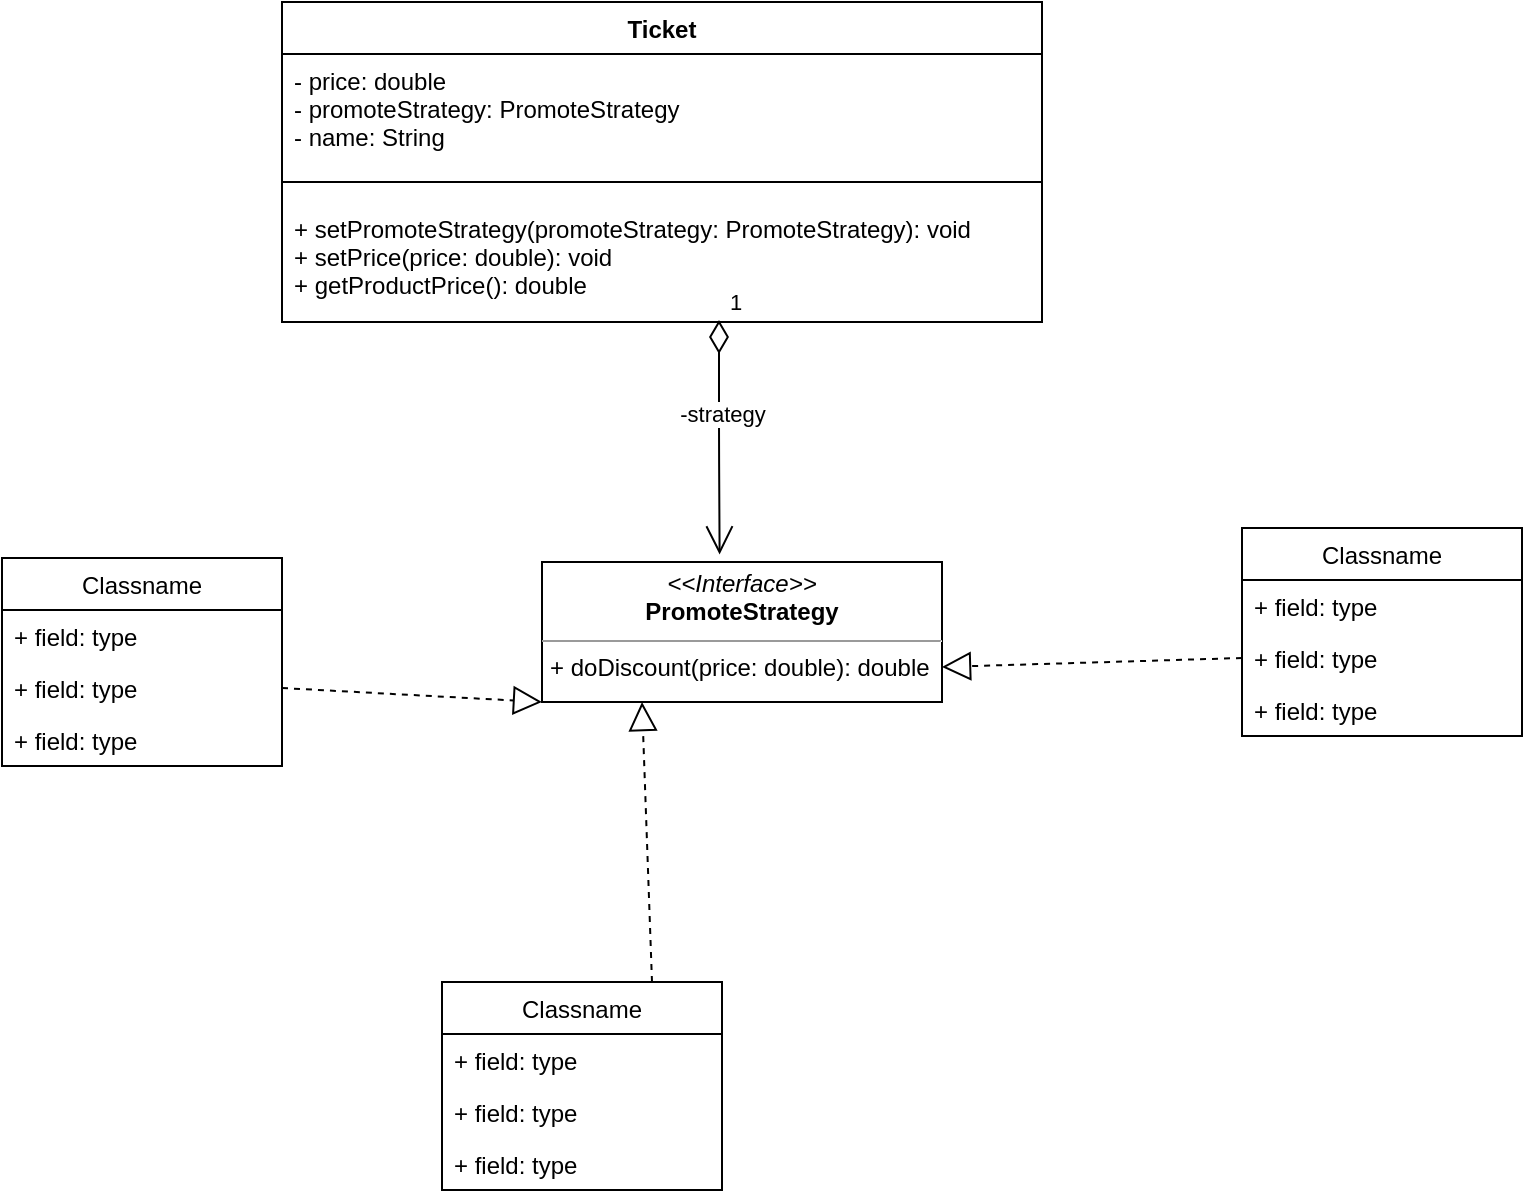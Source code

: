 <mxfile version="14.8.0" type="github">
  <diagram id="TlySPKfoBPXfZZhP2Spg" name="Page-1">
    <mxGraphModel dx="1182" dy="579" grid="1" gridSize="10" guides="1" tooltips="1" connect="1" arrows="1" fold="1" page="1" pageScale="1" pageWidth="850" pageHeight="1100" math="0" shadow="0">
      <root>
        <mxCell id="0" />
        <mxCell id="1" parent="0" />
        <mxCell id="dekPz9LR2Xum0HDTf_9A-2" value="Ticket&#xa;" style="swimlane;fontStyle=1;align=center;verticalAlign=top;childLayout=stackLayout;horizontal=1;startSize=26;horizontalStack=0;resizeParent=1;resizeParentMax=0;resizeLast=0;collapsible=1;marginBottom=0;" vertex="1" parent="1">
          <mxGeometry x="150" y="220" width="380" height="160" as="geometry" />
        </mxCell>
        <mxCell id="dekPz9LR2Xum0HDTf_9A-3" value="- price: double&#xa;- promoteStrategy: PromoteStrategy&#xa;- name: String" style="text;strokeColor=none;fillColor=none;align=left;verticalAlign=top;spacingLeft=4;spacingRight=4;overflow=hidden;rotatable=0;points=[[0,0.5],[1,0.5]];portConstraint=eastwest;" vertex="1" parent="dekPz9LR2Xum0HDTf_9A-2">
          <mxGeometry y="26" width="380" height="54" as="geometry" />
        </mxCell>
        <mxCell id="dekPz9LR2Xum0HDTf_9A-4" value="" style="line;strokeWidth=1;fillColor=none;align=left;verticalAlign=middle;spacingTop=-1;spacingLeft=3;spacingRight=3;rotatable=0;labelPosition=right;points=[];portConstraint=eastwest;" vertex="1" parent="dekPz9LR2Xum0HDTf_9A-2">
          <mxGeometry y="80" width="380" height="20" as="geometry" />
        </mxCell>
        <mxCell id="dekPz9LR2Xum0HDTf_9A-5" value="+ setPromoteStrategy(promoteStrategy: PromoteStrategy): void&#xa;+ setPrice(price: double): void &#xa;+ getProductPrice(): double" style="text;strokeColor=none;fillColor=none;align=left;verticalAlign=top;spacingLeft=4;spacingRight=4;overflow=hidden;rotatable=0;points=[[0,0.5],[1,0.5]];portConstraint=eastwest;" vertex="1" parent="dekPz9LR2Xum0HDTf_9A-2">
          <mxGeometry y="100" width="380" height="60" as="geometry" />
        </mxCell>
        <mxCell id="dekPz9LR2Xum0HDTf_9A-9" value="&lt;p style=&quot;margin: 0px ; margin-top: 4px ; text-align: center&quot;&gt;&lt;i&gt;&amp;lt;&amp;lt;Interface&amp;gt;&amp;gt;&lt;/i&gt;&lt;br&gt;&lt;b&gt;PromoteStrategy&lt;/b&gt;&lt;/p&gt;&lt;hr size=&quot;1&quot;&gt;&lt;p style=&quot;margin: 0px ; margin-left: 4px&quot;&gt;+ doDiscount(price: double): double&lt;br&gt;&lt;/p&gt;&lt;p style=&quot;margin: 0px ; margin-left: 4px&quot;&gt;&lt;br&gt;&lt;/p&gt;" style="verticalAlign=top;align=left;overflow=fill;fontSize=12;fontFamily=Helvetica;html=1;" vertex="1" parent="1">
          <mxGeometry x="280" y="500" width="200" height="70" as="geometry" />
        </mxCell>
        <object label="1" id="dekPz9LR2Xum0HDTf_9A-20">
          <mxCell style="endArrow=open;html=1;endSize=12;startArrow=diamondThin;startSize=14;startFill=0;edgeStyle=orthogonalEdgeStyle;align=left;verticalAlign=bottom;exitX=0.575;exitY=0.983;exitDx=0;exitDy=0;exitPerimeter=0;entryX=0.444;entryY=-0.054;entryDx=0;entryDy=0;entryPerimeter=0;" edge="1" parent="1" source="dekPz9LR2Xum0HDTf_9A-5" target="dekPz9LR2Xum0HDTf_9A-9">
            <mxGeometry x="-1" y="3" relative="1" as="geometry">
              <mxPoint x="350" y="410" as="sourcePoint" />
              <mxPoint x="740" y="480" as="targetPoint" />
            </mxGeometry>
          </mxCell>
        </object>
        <mxCell id="dekPz9LR2Xum0HDTf_9A-24" value="-strategy" style="edgeLabel;html=1;align=center;verticalAlign=middle;resizable=0;points=[];" vertex="1" connectable="0" parent="dekPz9LR2Xum0HDTf_9A-20">
          <mxGeometry x="-0.225" y="-2" relative="1" as="geometry">
            <mxPoint x="3" y="1" as="offset" />
          </mxGeometry>
        </mxCell>
        <mxCell id="dekPz9LR2Xum0HDTf_9A-33" value="Classname" style="swimlane;fontStyle=0;childLayout=stackLayout;horizontal=1;startSize=26;fillColor=none;horizontalStack=0;resizeParent=1;resizeParentMax=0;resizeLast=0;collapsible=1;marginBottom=0;" vertex="1" parent="1">
          <mxGeometry x="630" y="483" width="140" height="104" as="geometry" />
        </mxCell>
        <mxCell id="dekPz9LR2Xum0HDTf_9A-34" value="+ field: type" style="text;strokeColor=none;fillColor=none;align=left;verticalAlign=top;spacingLeft=4;spacingRight=4;overflow=hidden;rotatable=0;points=[[0,0.5],[1,0.5]];portConstraint=eastwest;" vertex="1" parent="dekPz9LR2Xum0HDTf_9A-33">
          <mxGeometry y="26" width="140" height="26" as="geometry" />
        </mxCell>
        <mxCell id="dekPz9LR2Xum0HDTf_9A-35" value="+ field: type" style="text;strokeColor=none;fillColor=none;align=left;verticalAlign=top;spacingLeft=4;spacingRight=4;overflow=hidden;rotatable=0;points=[[0,0.5],[1,0.5]];portConstraint=eastwest;" vertex="1" parent="dekPz9LR2Xum0HDTf_9A-33">
          <mxGeometry y="52" width="140" height="26" as="geometry" />
        </mxCell>
        <mxCell id="dekPz9LR2Xum0HDTf_9A-36" value="+ field: type" style="text;strokeColor=none;fillColor=none;align=left;verticalAlign=top;spacingLeft=4;spacingRight=4;overflow=hidden;rotatable=0;points=[[0,0.5],[1,0.5]];portConstraint=eastwest;" vertex="1" parent="dekPz9LR2Xum0HDTf_9A-33">
          <mxGeometry y="78" width="140" height="26" as="geometry" />
        </mxCell>
        <mxCell id="dekPz9LR2Xum0HDTf_9A-37" value="Classname" style="swimlane;fontStyle=0;childLayout=stackLayout;horizontal=1;startSize=26;fillColor=none;horizontalStack=0;resizeParent=1;resizeParentMax=0;resizeLast=0;collapsible=1;marginBottom=0;" vertex="1" parent="1">
          <mxGeometry x="230" y="710" width="140" height="104" as="geometry" />
        </mxCell>
        <mxCell id="dekPz9LR2Xum0HDTf_9A-38" value="+ field: type" style="text;strokeColor=none;fillColor=none;align=left;verticalAlign=top;spacingLeft=4;spacingRight=4;overflow=hidden;rotatable=0;points=[[0,0.5],[1,0.5]];portConstraint=eastwest;" vertex="1" parent="dekPz9LR2Xum0HDTf_9A-37">
          <mxGeometry y="26" width="140" height="26" as="geometry" />
        </mxCell>
        <mxCell id="dekPz9LR2Xum0HDTf_9A-39" value="+ field: type" style="text;strokeColor=none;fillColor=none;align=left;verticalAlign=top;spacingLeft=4;spacingRight=4;overflow=hidden;rotatable=0;points=[[0,0.5],[1,0.5]];portConstraint=eastwest;" vertex="1" parent="dekPz9LR2Xum0HDTf_9A-37">
          <mxGeometry y="52" width="140" height="26" as="geometry" />
        </mxCell>
        <mxCell id="dekPz9LR2Xum0HDTf_9A-40" value="+ field: type" style="text;strokeColor=none;fillColor=none;align=left;verticalAlign=top;spacingLeft=4;spacingRight=4;overflow=hidden;rotatable=0;points=[[0,0.5],[1,0.5]];portConstraint=eastwest;" vertex="1" parent="dekPz9LR2Xum0HDTf_9A-37">
          <mxGeometry y="78" width="140" height="26" as="geometry" />
        </mxCell>
        <mxCell id="dekPz9LR2Xum0HDTf_9A-41" value="Classname" style="swimlane;fontStyle=0;childLayout=stackLayout;horizontal=1;startSize=26;fillColor=none;horizontalStack=0;resizeParent=1;resizeParentMax=0;resizeLast=0;collapsible=1;marginBottom=0;" vertex="1" parent="1">
          <mxGeometry x="10" y="498" width="140" height="104" as="geometry" />
        </mxCell>
        <mxCell id="dekPz9LR2Xum0HDTf_9A-42" value="+ field: type" style="text;strokeColor=none;fillColor=none;align=left;verticalAlign=top;spacingLeft=4;spacingRight=4;overflow=hidden;rotatable=0;points=[[0,0.5],[1,0.5]];portConstraint=eastwest;" vertex="1" parent="dekPz9LR2Xum0HDTf_9A-41">
          <mxGeometry y="26" width="140" height="26" as="geometry" />
        </mxCell>
        <mxCell id="dekPz9LR2Xum0HDTf_9A-43" value="+ field: type" style="text;strokeColor=none;fillColor=none;align=left;verticalAlign=top;spacingLeft=4;spacingRight=4;overflow=hidden;rotatable=0;points=[[0,0.5],[1,0.5]];portConstraint=eastwest;" vertex="1" parent="dekPz9LR2Xum0HDTf_9A-41">
          <mxGeometry y="52" width="140" height="26" as="geometry" />
        </mxCell>
        <mxCell id="dekPz9LR2Xum0HDTf_9A-44" value="+ field: type" style="text;strokeColor=none;fillColor=none;align=left;verticalAlign=top;spacingLeft=4;spacingRight=4;overflow=hidden;rotatable=0;points=[[0,0.5],[1,0.5]];portConstraint=eastwest;" vertex="1" parent="dekPz9LR2Xum0HDTf_9A-41">
          <mxGeometry y="78" width="140" height="26" as="geometry" />
        </mxCell>
        <mxCell id="dekPz9LR2Xum0HDTf_9A-64" value="" style="endArrow=block;dashed=1;endFill=0;endSize=12;html=1;entryX=0;entryY=1;entryDx=0;entryDy=0;exitX=1;exitY=0.5;exitDx=0;exitDy=0;" edge="1" parent="1" source="dekPz9LR2Xum0HDTf_9A-43" target="dekPz9LR2Xum0HDTf_9A-9">
          <mxGeometry width="160" relative="1" as="geometry">
            <mxPoint x="160" y="553" as="sourcePoint" />
            <mxPoint x="260" y="560" as="targetPoint" />
          </mxGeometry>
        </mxCell>
        <mxCell id="dekPz9LR2Xum0HDTf_9A-65" value="" style="endArrow=block;dashed=1;endFill=0;endSize=12;html=1;entryX=0.25;entryY=1;entryDx=0;entryDy=0;exitX=0.75;exitY=0;exitDx=0;exitDy=0;" edge="1" parent="1" source="dekPz9LR2Xum0HDTf_9A-37" target="dekPz9LR2Xum0HDTf_9A-9">
          <mxGeometry width="160" relative="1" as="geometry">
            <mxPoint x="315" y="650" as="sourcePoint" />
            <mxPoint x="445" y="657" as="targetPoint" />
          </mxGeometry>
        </mxCell>
        <mxCell id="dekPz9LR2Xum0HDTf_9A-66" value="" style="endArrow=block;dashed=1;endFill=0;endSize=12;html=1;entryX=1;entryY=0.75;entryDx=0;entryDy=0;exitX=0;exitY=0.5;exitDx=0;exitDy=0;" edge="1" parent="1" source="dekPz9LR2Xum0HDTf_9A-35" target="dekPz9LR2Xum0HDTf_9A-9">
          <mxGeometry width="160" relative="1" as="geometry">
            <mxPoint x="345" y="720" as="sourcePoint" />
            <mxPoint x="340" y="580" as="targetPoint" />
          </mxGeometry>
        </mxCell>
      </root>
    </mxGraphModel>
  </diagram>
</mxfile>

